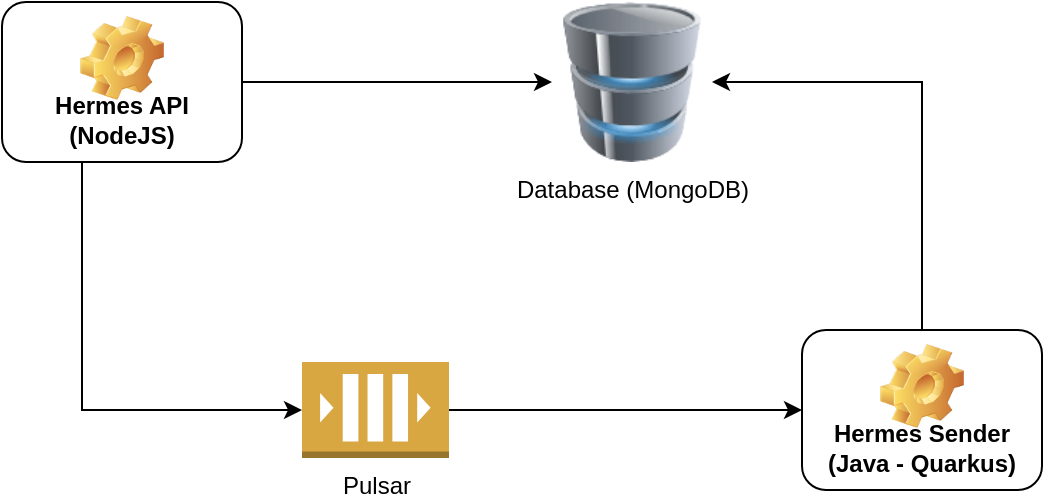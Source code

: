 <mxfile version="14.5.1" type="device" pages="2"><diagram id="Ht1M8jgEwFfnCIfOTk4-" name="Page-1"><mxGraphModel dx="946" dy="680" grid="1" gridSize="10" guides="1" tooltips="1" connect="1" arrows="1" fold="1" page="1" pageScale="1" pageWidth="1169" pageHeight="827" math="0" shadow="0"><root><mxCell id="0"/><mxCell id="1" parent="0"/><mxCell id="HD5AKJu58LIJw04d5AhY-3" style="edgeStyle=orthogonalEdgeStyle;rounded=0;orthogonalLoop=1;jettySize=auto;html=1;" edge="1" parent="1" source="HD5AKJu58LIJw04d5AhY-1" target="HD5AKJu58LIJw04d5AhY-2"><mxGeometry relative="1" as="geometry"><mxPoint x="570" y="290" as="targetPoint"/></mxGeometry></mxCell><mxCell id="HD5AKJu58LIJw04d5AhY-5" style="edgeStyle=orthogonalEdgeStyle;rounded=0;orthogonalLoop=1;jettySize=auto;html=1;" edge="1" parent="1" source="HD5AKJu58LIJw04d5AhY-1" target="HD5AKJu58LIJw04d5AhY-4"><mxGeometry relative="1" as="geometry"><Array as="points"><mxPoint x="350" y="444"/></Array></mxGeometry></mxCell><mxCell id="HD5AKJu58LIJw04d5AhY-1" value="Hermes API (NodeJS)" style="label;whiteSpace=wrap;html=1;align=center;verticalAlign=bottom;spacingLeft=0;spacingBottom=4;imageAlign=center;imageVerticalAlign=top;image=img/clipart/Gear_128x128.png" vertex="1" parent="1"><mxGeometry x="310" y="240" width="120" height="80" as="geometry"/></mxCell><mxCell id="HD5AKJu58LIJw04d5AhY-2" value="Database (MongoDB)" style="image;html=1;image=img/lib/clip_art/computers/Database_128x128.png" vertex="1" parent="1"><mxGeometry x="585" y="240" width="80" height="80" as="geometry"/></mxCell><mxCell id="HD5AKJu58LIJw04d5AhY-7" style="edgeStyle=orthogonalEdgeStyle;rounded=0;orthogonalLoop=1;jettySize=auto;html=1;" edge="1" parent="1" source="HD5AKJu58LIJw04d5AhY-4" target="HD5AKJu58LIJw04d5AhY-6"><mxGeometry relative="1" as="geometry"/></mxCell><mxCell id="HD5AKJu58LIJw04d5AhY-4" value="Pulsar" style="outlineConnect=0;dashed=0;verticalLabelPosition=bottom;verticalAlign=top;align=center;html=1;shape=mxgraph.aws3.queue;fillColor=#D9A741;gradientColor=none;" vertex="1" parent="1"><mxGeometry x="460" y="420" width="73.5" height="48" as="geometry"/></mxCell><mxCell id="HD5AKJu58LIJw04d5AhY-8" style="edgeStyle=orthogonalEdgeStyle;rounded=0;orthogonalLoop=1;jettySize=auto;html=1;entryX=1;entryY=0.5;entryDx=0;entryDy=0;" edge="1" parent="1" source="HD5AKJu58LIJw04d5AhY-6" target="HD5AKJu58LIJw04d5AhY-2"><mxGeometry relative="1" as="geometry"><Array as="points"><mxPoint x="770" y="280"/></Array></mxGeometry></mxCell><mxCell id="HD5AKJu58LIJw04d5AhY-6" value="Hermes Sender (Java - Quarkus)" style="label;whiteSpace=wrap;html=1;align=center;verticalAlign=bottom;spacingLeft=0;spacingBottom=4;imageAlign=center;imageVerticalAlign=top;image=img/clipart/Gear_128x128.png" vertex="1" parent="1"><mxGeometry x="710" y="404" width="120" height="80" as="geometry"/></mxCell></root></mxGraphModel></diagram><diagram id="5JAWP7e5XGuZokQvycJb" name="Página-2"><mxGraphModel dx="946" dy="680" grid="1" gridSize="10" guides="1" tooltips="1" connect="1" arrows="1" fold="1" page="1" pageScale="1" pageWidth="827" pageHeight="1169" math="0" shadow="0"><root><mxCell id="hLUxZ5sZm7D13vGMiriH-0"/><mxCell id="hLUxZ5sZm7D13vGMiriH-1" parent="hLUxZ5sZm7D13vGMiriH-0"/></root></mxGraphModel></diagram></mxfile>